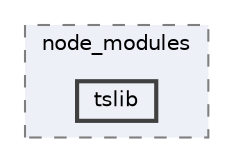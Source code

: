 digraph "pkiclassroomrescheduler/src/main/frontend/node_modules/tsutils/node_modules/tslib"
{
 // LATEX_PDF_SIZE
  bgcolor="transparent";
  edge [fontname=Helvetica,fontsize=10,labelfontname=Helvetica,labelfontsize=10];
  node [fontname=Helvetica,fontsize=10,shape=box,height=0.2,width=0.4];
  compound=true
  subgraph clusterdir_9806f1c5c9567292f958d59976775566 {
    graph [ bgcolor="#edf0f7", pencolor="grey50", label="node_modules", fontname=Helvetica,fontsize=10 style="filled,dashed", URL="dir_9806f1c5c9567292f958d59976775566.html",tooltip=""]
  dir_25c523423c8ad3423993a47a05d1ed9e [label="tslib", fillcolor="#edf0f7", color="grey25", style="filled,bold", URL="dir_25c523423c8ad3423993a47a05d1ed9e.html",tooltip=""];
  }
}
